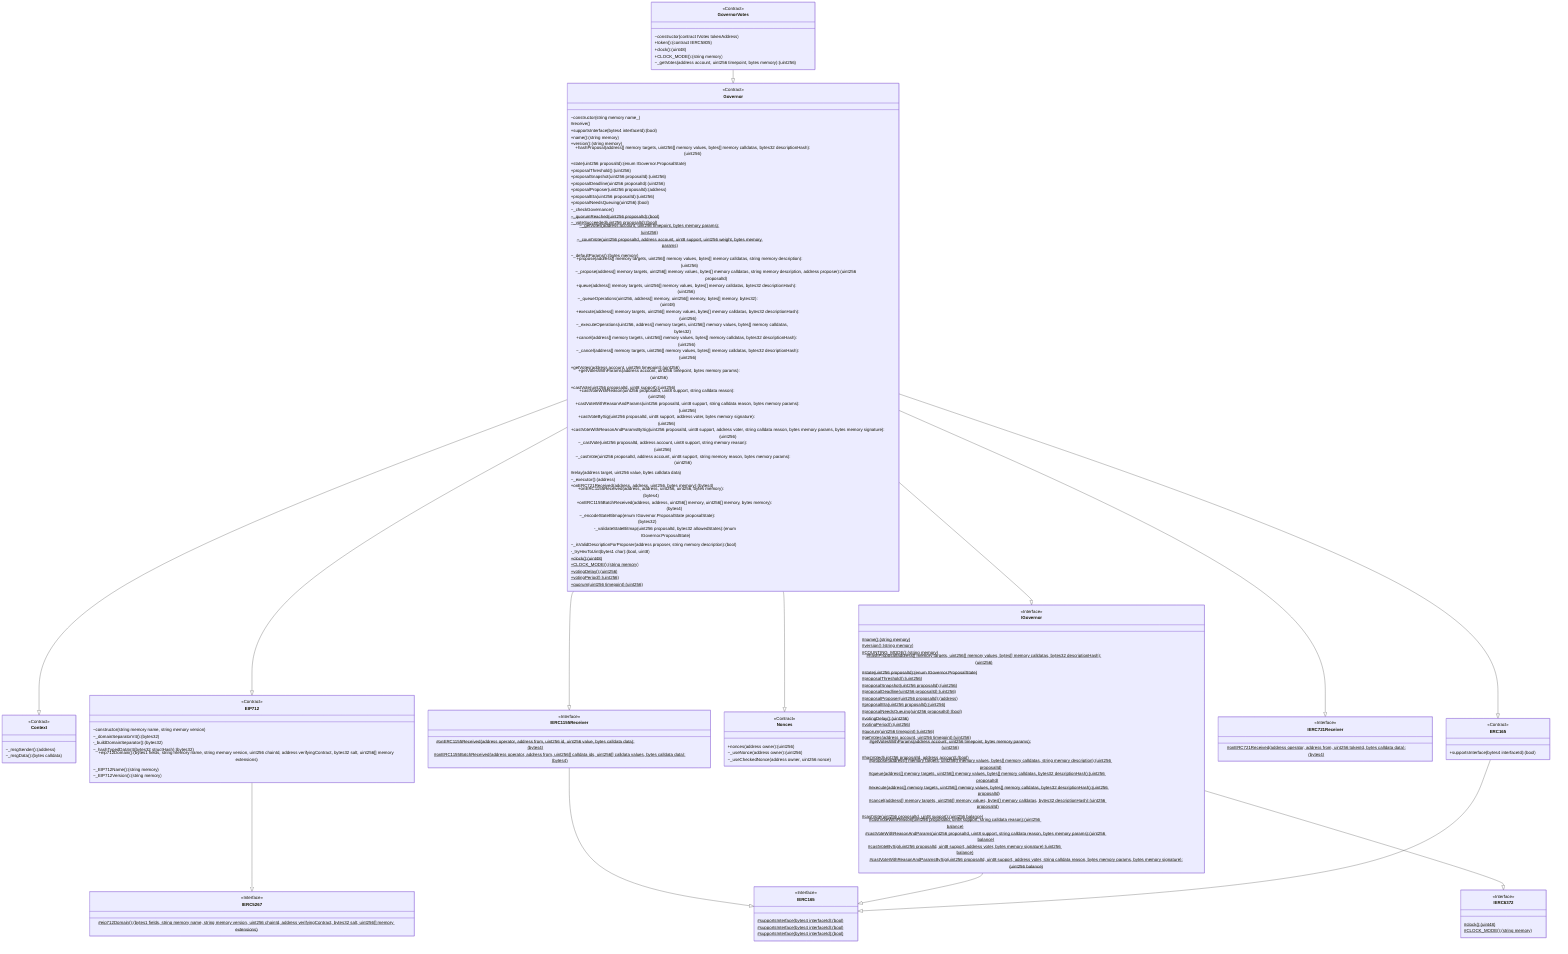 classDiagram
  %% 535:1512:2
  class GovernorVotes {
    <<Contract>>
    ~constructor(contract IVotes tokenAddress)
    +token(): (contract IERC5805)
    +clock(): (uint48)
    +CLOCK_MODE(): (string memory)
    ~_getVotes(address account, uint256 timepoint, bytes memory): (uint256)
  }
  
  GovernorVotes --|> Governor
  
  %% 1197:30252:0
  class Governor {
    <<Contract>>
    ~constructor(string memory name_)
    #receive()
    +supportsInterface(bytes4 interfaceId): (bool)
    +name(): (string memory)
    +version(): (string memory)
    +hashProposal(address[] memory targets, uint256[] memory values, bytes[] memory calldatas, bytes32 descriptionHash): (uint256)
    +state(uint256 proposalId): (enum IGovernor.ProposalState)
    +proposalThreshold(): (uint256)
    +proposalSnapshot(uint256 proposalId): (uint256)
    +proposalDeadline(uint256 proposalId): (uint256)
    +proposalProposer(uint256 proposalId): (address)
    +proposalEta(uint256 proposalId): (uint256)
    +proposalNeedsQueuing(uint256): (bool)
    ~_checkGovernance()
    ~_quorumReached(uint256 proposalId): (bool)$
    ~_voteSucceeded(uint256 proposalId): (bool)$
    ~_getVotes(address account, uint256 timepoint, bytes memory params): (uint256)$
    ~_countVote(uint256 proposalId, address account, uint8 support, uint256 weight, bytes memory params)$
    ~_defaultParams(): (bytes memory)
    +propose(address[] memory targets, uint256[] memory values, bytes[] memory calldatas, string memory description): (uint256)
    ~_propose(address[] memory targets, uint256[] memory values, bytes[] memory calldatas, string memory description, address proposer): (uint256 proposalId)
    +queue(address[] memory targets, uint256[] memory values, bytes[] memory calldatas, bytes32 descriptionHash): (uint256)
    ~_queueOperations(uint256, address[] memory, uint256[] memory, bytes[] memory, bytes32): (uint48)
    +execute(address[] memory targets, uint256[] memory values, bytes[] memory calldatas, bytes32 descriptionHash): (uint256)
    ~_executeOperations(uint256, address[] memory targets, uint256[] memory values, bytes[] memory calldatas, bytes32)
    +cancel(address[] memory targets, uint256[] memory values, bytes[] memory calldatas, bytes32 descriptionHash): (uint256)
    ~_cancel(address[] memory targets, uint256[] memory values, bytes[] memory calldatas, bytes32 descriptionHash): (uint256)
    +getVotes(address account, uint256 timepoint): (uint256)
    +getVotesWithParams(address account, uint256 timepoint, bytes memory params): (uint256)
    +castVote(uint256 proposalId, uint8 support): (uint256)
    +castVoteWithReason(uint256 proposalId, uint8 support, string calldata reason): (uint256)
    +castVoteWithReasonAndParams(uint256 proposalId, uint8 support, string calldata reason, bytes memory params): (uint256)
    +castVoteBySig(uint256 proposalId, uint8 support, address voter, bytes memory signature): (uint256)
    +castVoteWithReasonAndParamsBySig(uint256 proposalId, uint8 support, address voter, string calldata reason, bytes memory params, bytes memory signature): (uint256)
    ~_castVote(uint256 proposalId, address account, uint8 support, string memory reason): (uint256)
    ~_castVote(uint256 proposalId, address account, uint8 support, string memory reason, bytes memory params): (uint256)
    #relay(address target, uint256 value, bytes calldata data)
    ~_executor(): (address)
    +onERC721Received(address, address, uint256, bytes memory): (bytes4)
    +onERC1155Received(address, address, uint256, uint256, bytes memory): (bytes4)
    +onERC1155BatchReceived(address, address, uint256[] memory, uint256[] memory, bytes memory): (bytes4)
    ~_encodeStateBitmap(enum IGovernor.ProposalState proposalState): (bytes32)
    -_validateStateBitmap(uint256 proposalId, bytes32 allowedStates): (enum IGovernor.ProposalState)
    ~_isValidDescriptionForProposer(address proposer, string memory description): (bool)
    -_tryHexToUint(bytes1 char): (bool, uint8)
    +clock(): (uint48)$
    +CLOCK_MODE(): (string memory)$
    +votingDelay(): (uint256)$
    +votingPeriod(): (uint256)$
    +quorum(uint256 timepoint): (uint256)$
  }
  
  Governor --|> Context
  
  %% 624:235:12
  class Context {
    <<Contract>>
    ~_msgSender(): (address)
    ~_msgData(): (bytes calldata)
  }
  
  Governor --|> ERC165
  
  %% 659:251:21
  class ERC165 {
    <<Contract>>
    +supportsInterface(bytes4 interfaceId): (bool)
  }
  
  ERC165 --|> IERC165
  
  %% 421:447:22
  class IERC165 {
    <<Interface>>
    #supportsInterface(bytes4 interfaceId): (bool)$
  }
  
  Governor --|> EIP712
  
  %% 1960:4650:18
  class EIP712 {
    <<Contract>>
    ~constructor(string memory name, string memory version)
    ~_domainSeparatorV4(): (bytes32)
    -_buildDomainSeparator(): (bytes32)
    ~_hashTypedDataV4(bytes32 structHash): (bytes32)
    +eip712Domain(): (bytes1 fields, string memory name, string memory version, uint256 chainId, address verifyingContract, bytes32 salt, uint256[] memory extensions)
    ~_EIP712Name(): (string memory)
    ~_EIP712Version(): (string memory)
  }
  
  EIP712 --|> IERC5267
  
  %% 133:605:6
  class IERC5267 {
    <<Interface>>
    #eip712Domain(): (bytes1 fields, string memory name, string memory version, uint256 chainId, address verifyingContract, bytes32 salt, uint256[] memory extensions)$
  }
  
  Governor --|> Nonces
  
  %% 209:1280:13
  class Nonces {
    <<Contract>>
    +nonces(address owner): (uint256)
    ~_useNonce(address owner): (uint256)
    ~_useCheckedNonce(address owner, uint256 nonce)
  }
  
  Governor --|> IGovernor
  
  %% 289:14841:1
  class IGovernor {
    <<Interface>>
    #name(): (string memory)$
    #version(): (string memory)$
    #COUNTING_MODE(): (string memory)$
    #hashProposal(address[] memory targets, uint256[] memory values, bytes[] memory calldatas, bytes32 descriptionHash): (uint256)$
    #state(uint256 proposalId): (enum IGovernor.ProposalState)$
    #proposalThreshold(): (uint256)$
    #proposalSnapshot(uint256 proposalId): (uint256)$
    #proposalDeadline(uint256 proposalId): (uint256)$
    #proposalProposer(uint256 proposalId): (address)$
    #proposalEta(uint256 proposalId): (uint256)$
    #proposalNeedsQueuing(uint256 proposalId): (bool)$
    #votingDelay(): (uint256)$
    #votingPeriod(): (uint256)$
    #quorum(uint256 timepoint): (uint256)$
    #getVotes(address account, uint256 timepoint): (uint256)$
    #getVotesWithParams(address account, uint256 timepoint, bytes memory params): (uint256)$
    #hasVoted(uint256 proposalId, address account): (bool)$
    #propose(address[] memory targets, uint256[] memory values, bytes[] memory calldatas, string memory description): (uint256 proposalId)$
    #queue(address[] memory targets, uint256[] memory values, bytes[] memory calldatas, bytes32 descriptionHash): (uint256 proposalId)$
    #execute(address[] memory targets, uint256[] memory values, bytes[] memory calldatas, bytes32 descriptionHash): (uint256 proposalId)$
    #cancel(address[] memory targets, uint256[] memory values, bytes[] memory calldatas, bytes32 descriptionHash): (uint256 proposalId)$
    #castVote(uint256 proposalId, uint8 support): (uint256 balance)$
    #castVoteWithReason(uint256 proposalId, uint8 support, string calldata reason): (uint256 balance)$
    #castVoteWithReasonAndParams(uint256 proposalId, uint8 support, string calldata reason, bytes memory params): (uint256 balance)$
    #castVoteBySig(uint256 proposalId, uint8 support, address voter, bytes memory signature): (uint256 balance)$
    #castVoteWithReasonAndParamsBySig(uint256 proposalId, uint8 support, address voter, string calldata reason, bytes memory params, bytes memory signature): (uint256 balance)$
  }
  
  IGovernor --|> IERC165
  
  %% 421:447:22
  class IERC165 {
    <<Interface>>
    #supportsInterface(bytes4 interfaceId): (bool)$
  }
  
  IGovernor --|> IERC6372
  
  %% 133:385:8
  class IERC6372 {
    <<Interface>>
    #clock(): (uint48)$
    #CLOCK_MODE(): (string memory)$
  }
  
  Governor --|> IERC721Receiver
  
  %% 295:699:10
  class IERC721Receiver {
    <<Interface>>
    #onERC721Received(address operator, address from, uint256 tokenId, bytes calldata data): (bytes4)$
  }
  
  Governor --|> IERC1155Receiver
  
  %% 327:2269:9
  class IERC1155Receiver {
    <<Interface>>
    #onERC1155Received(address operator, address from, uint256 id, uint256 value, bytes calldata data): (bytes4)$
    #onERC1155BatchReceived(address operator, address from, uint256[] calldata ids, uint256[] calldata values, bytes calldata data): (bytes4)$
  }
  
  IERC1155Receiver --|> IERC165
  
  %% 421:447:22
  class IERC165 {
    <<Interface>>
    #supportsInterface(bytes4 interfaceId): (bool)$
  }